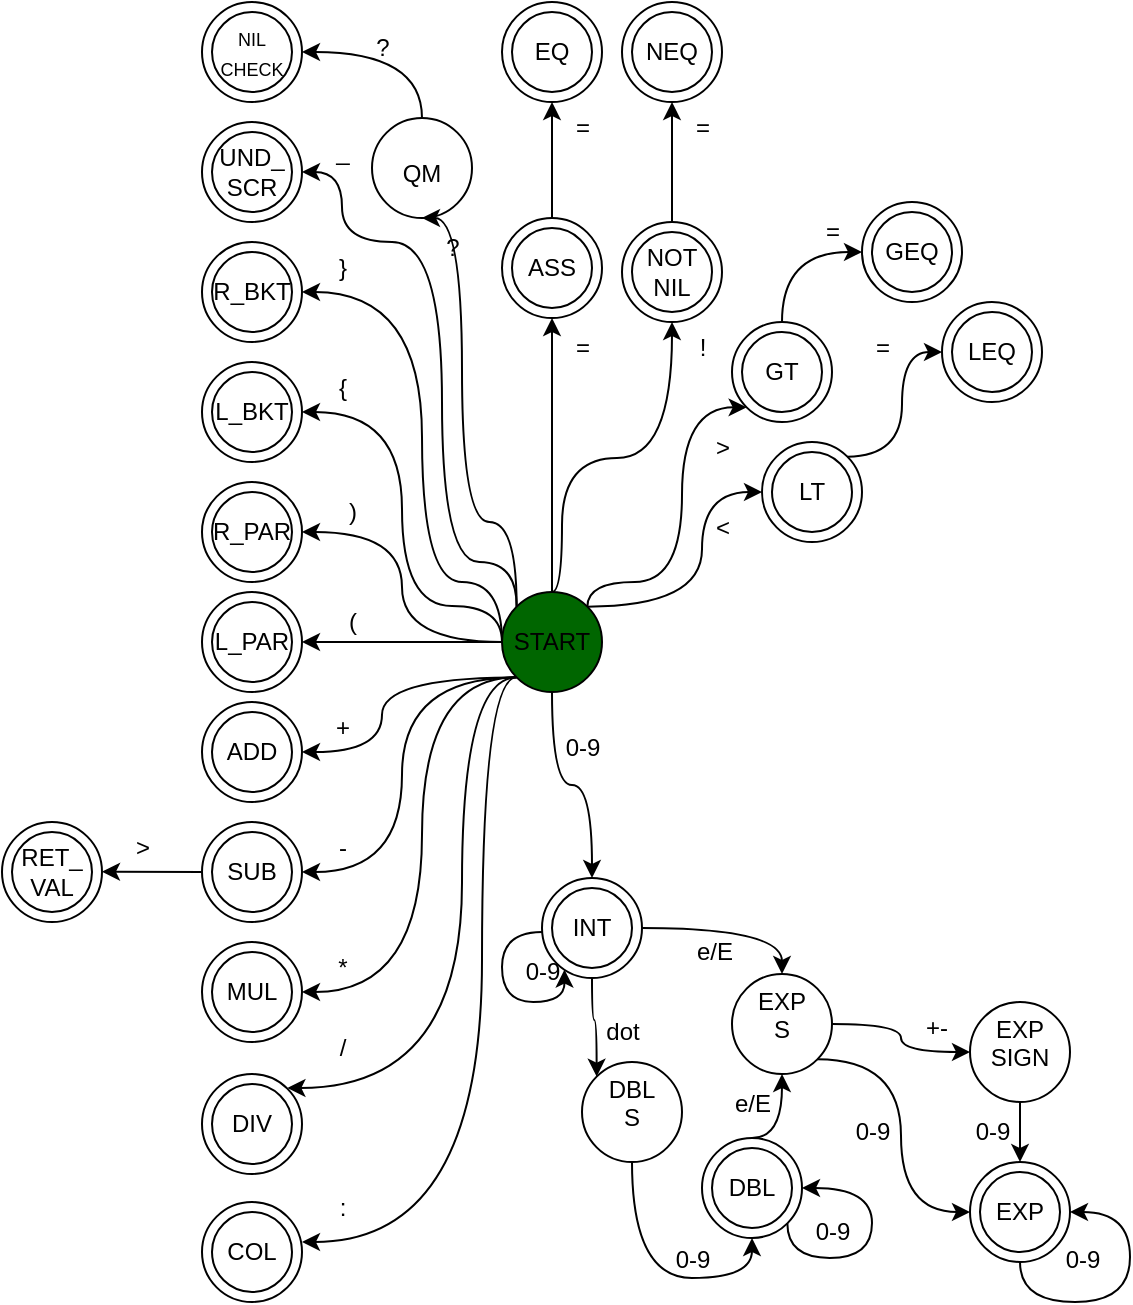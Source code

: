<mxfile version="21.8.2" type="device">
  <diagram name="Page-1" id="3b4uhlyP5QZzdHUlhqMf">
    <mxGraphModel dx="543" dy="452" grid="1" gridSize="10" guides="1" tooltips="1" connect="1" arrows="1" fold="1" page="1" pageScale="1" pageWidth="850" pageHeight="1100" math="0" shadow="0">
      <root>
        <mxCell id="0" />
        <mxCell id="1" parent="0" />
        <mxCell id="ey7ev-T-7AU6QwHwO5Xz-7" style="edgeStyle=orthogonalEdgeStyle;rounded=0;orthogonalLoop=1;jettySize=auto;html=1;exitX=0;exitY=0.5;exitDx=0;exitDy=0;entryX=1;entryY=0.5;entryDx=0;entryDy=0;fontFamily=Helvetica;fontSize=12;fontColor=default;" parent="1" source="ey7ev-T-7AU6QwHwO5Xz-1" target="ey7ev-T-7AU6QwHwO5Xz-5" edge="1">
          <mxGeometry relative="1" as="geometry" />
        </mxCell>
        <mxCell id="ey7ev-T-7AU6QwHwO5Xz-27" style="edgeStyle=orthogonalEdgeStyle;shape=connector;curved=1;rounded=0;orthogonalLoop=1;jettySize=auto;html=1;exitX=0;exitY=0.5;exitDx=0;exitDy=0;entryX=1;entryY=0.5;entryDx=0;entryDy=0;labelBackgroundColor=default;strokeColor=default;align=center;verticalAlign=middle;fontFamily=Helvetica;fontSize=12;fontColor=default;endArrow=classic;elbow=vertical;" parent="1" source="ey7ev-T-7AU6QwHwO5Xz-1" target="ey7ev-T-7AU6QwHwO5Xz-11" edge="1">
          <mxGeometry relative="1" as="geometry" />
        </mxCell>
        <mxCell id="ey7ev-T-7AU6QwHwO5Xz-28" style="edgeStyle=orthogonalEdgeStyle;shape=connector;curved=1;rounded=0;orthogonalLoop=1;jettySize=auto;html=1;exitX=0;exitY=0.5;exitDx=0;exitDy=0;entryX=1;entryY=0.5;entryDx=0;entryDy=0;labelBackgroundColor=default;strokeColor=default;align=center;verticalAlign=middle;fontFamily=Helvetica;fontSize=12;fontColor=default;endArrow=classic;elbow=vertical;" parent="1" source="ey7ev-T-7AU6QwHwO5Xz-1" target="ey7ev-T-7AU6QwHwO5Xz-24" edge="1">
          <mxGeometry relative="1" as="geometry">
            <Array as="points">
              <mxPoint x="400" y="532" />
              <mxPoint x="350" y="532" />
              <mxPoint x="350" y="435" />
            </Array>
          </mxGeometry>
        </mxCell>
        <mxCell id="ey7ev-T-7AU6QwHwO5Xz-29" style="edgeStyle=orthogonalEdgeStyle;shape=connector;curved=1;rounded=0;orthogonalLoop=1;jettySize=auto;html=1;exitX=0;exitY=0.5;exitDx=0;exitDy=0;entryX=1;entryY=0.5;entryDx=0;entryDy=0;labelBackgroundColor=default;strokeColor=default;align=center;verticalAlign=middle;fontFamily=Helvetica;fontSize=12;fontColor=default;endArrow=classic;elbow=vertical;" parent="1" source="ey7ev-T-7AU6QwHwO5Xz-1" target="ey7ev-T-7AU6QwHwO5Xz-21" edge="1">
          <mxGeometry relative="1" as="geometry">
            <Array as="points">
              <mxPoint x="400" y="520" />
              <mxPoint x="360" y="520" />
              <mxPoint x="360" y="375" />
            </Array>
          </mxGeometry>
        </mxCell>
        <mxCell id="ey7ev-T-7AU6QwHwO5Xz-41" style="edgeStyle=orthogonalEdgeStyle;shape=connector;curved=1;rounded=0;orthogonalLoop=1;jettySize=auto;html=1;exitX=0;exitY=1;exitDx=0;exitDy=0;entryX=1;entryY=0.5;entryDx=0;entryDy=0;labelBackgroundColor=default;strokeColor=default;align=center;verticalAlign=middle;fontFamily=Helvetica;fontSize=12;fontColor=default;endArrow=classic;elbow=vertical;" parent="1" source="ey7ev-T-7AU6QwHwO5Xz-1" target="ey7ev-T-7AU6QwHwO5Xz-34" edge="1">
          <mxGeometry relative="1" as="geometry">
            <Array as="points">
              <mxPoint x="340" y="568" />
              <mxPoint x="340" y="605" />
            </Array>
          </mxGeometry>
        </mxCell>
        <mxCell id="ey7ev-T-7AU6QwHwO5Xz-42" style="edgeStyle=orthogonalEdgeStyle;shape=connector;curved=1;rounded=0;orthogonalLoop=1;jettySize=auto;html=1;exitX=0;exitY=1;exitDx=0;exitDy=0;entryX=1;entryY=0.5;entryDx=0;entryDy=0;labelBackgroundColor=default;strokeColor=default;align=center;verticalAlign=middle;fontFamily=Helvetica;fontSize=12;fontColor=default;endArrow=classic;elbow=vertical;" parent="1" source="ey7ev-T-7AU6QwHwO5Xz-1" target="ey7ev-T-7AU6QwHwO5Xz-40" edge="1">
          <mxGeometry relative="1" as="geometry" />
        </mxCell>
        <mxCell id="ey7ev-T-7AU6QwHwO5Xz-49" style="edgeStyle=orthogonalEdgeStyle;shape=connector;curved=1;rounded=0;orthogonalLoop=1;jettySize=auto;html=1;exitX=0;exitY=1;exitDx=0;exitDy=0;entryX=1;entryY=0.5;entryDx=0;entryDy=0;labelBackgroundColor=default;strokeColor=default;align=center;verticalAlign=middle;fontFamily=Helvetica;fontSize=12;fontColor=default;endArrow=classic;elbow=vertical;" parent="1" source="ey7ev-T-7AU6QwHwO5Xz-1" target="ey7ev-T-7AU6QwHwO5Xz-48" edge="1">
          <mxGeometry relative="1" as="geometry">
            <Array as="points">
              <mxPoint x="360" y="568" />
              <mxPoint x="360" y="725" />
            </Array>
          </mxGeometry>
        </mxCell>
        <mxCell id="ey7ev-T-7AU6QwHwO5Xz-54" style="edgeStyle=orthogonalEdgeStyle;shape=connector;curved=1;rounded=0;orthogonalLoop=1;jettySize=auto;html=1;exitX=0;exitY=1;exitDx=0;exitDy=0;entryX=1;entryY=0;entryDx=0;entryDy=0;labelBackgroundColor=default;strokeColor=default;align=center;verticalAlign=middle;fontFamily=Helvetica;fontSize=12;fontColor=default;endArrow=classic;elbow=vertical;" parent="1" source="ey7ev-T-7AU6QwHwO5Xz-1" target="ey7ev-T-7AU6QwHwO5Xz-53" edge="1">
          <mxGeometry relative="1" as="geometry">
            <Array as="points">
              <mxPoint x="380" y="568" />
              <mxPoint x="380" y="773" />
              <mxPoint x="293" y="773" />
            </Array>
          </mxGeometry>
        </mxCell>
        <mxCell id="ey7ev-T-7AU6QwHwO5Xz-64" style="edgeStyle=orthogonalEdgeStyle;shape=connector;curved=1;rounded=0;orthogonalLoop=1;jettySize=auto;html=1;exitX=0.5;exitY=0;exitDx=0;exitDy=0;entryX=0.5;entryY=1;entryDx=0;entryDy=0;labelBackgroundColor=default;strokeColor=default;align=center;verticalAlign=middle;fontFamily=Helvetica;fontSize=12;fontColor=default;endArrow=classic;elbow=vertical;" parent="1" source="ey7ev-T-7AU6QwHwO5Xz-1" target="ey7ev-T-7AU6QwHwO5Xz-63" edge="1">
          <mxGeometry relative="1" as="geometry" />
        </mxCell>
        <mxCell id="ey7ev-T-7AU6QwHwO5Xz-72" style="edgeStyle=orthogonalEdgeStyle;shape=connector;curved=1;rounded=0;orthogonalLoop=1;jettySize=auto;html=1;exitX=0;exitY=0;exitDx=0;exitDy=0;entryX=0.5;entryY=1;entryDx=0;entryDy=0;labelBackgroundColor=default;strokeColor=default;align=center;verticalAlign=middle;fontFamily=Helvetica;fontSize=12;fontColor=default;endArrow=classic;elbow=vertical;" parent="1" source="ey7ev-T-7AU6QwHwO5Xz-1" target="ey7ev-T-7AU6QwHwO5Xz-71" edge="1">
          <mxGeometry relative="1" as="geometry">
            <Array as="points">
              <mxPoint x="407" y="490" />
              <mxPoint x="380" y="490" />
              <mxPoint x="380" y="338" />
            </Array>
          </mxGeometry>
        </mxCell>
        <mxCell id="ey7ev-T-7AU6QwHwO5Xz-93" style="edgeStyle=orthogonalEdgeStyle;shape=connector;curved=1;rounded=0;orthogonalLoop=1;jettySize=auto;html=1;exitX=0.5;exitY=0;exitDx=0;exitDy=0;entryX=0.5;entryY=1;entryDx=0;entryDy=0;labelBackgroundColor=default;strokeColor=default;align=center;verticalAlign=middle;fontFamily=Helvetica;fontSize=12;fontColor=default;endArrow=classic;elbow=vertical;" parent="1" source="ey7ev-T-7AU6QwHwO5Xz-1" target="ey7ev-T-7AU6QwHwO5Xz-90" edge="1">
          <mxGeometry relative="1" as="geometry">
            <Array as="points">
              <mxPoint x="430" y="525" />
              <mxPoint x="430" y="458" />
              <mxPoint x="485" y="458" />
            </Array>
          </mxGeometry>
        </mxCell>
        <mxCell id="ey7ev-T-7AU6QwHwO5Xz-103" style="edgeStyle=orthogonalEdgeStyle;shape=connector;curved=1;rounded=0;orthogonalLoop=1;jettySize=auto;html=1;exitX=1;exitY=0;exitDx=0;exitDy=0;entryX=0;entryY=1;entryDx=0;entryDy=0;labelBackgroundColor=default;strokeColor=default;align=center;verticalAlign=middle;fontFamily=Helvetica;fontSize=12;fontColor=default;endArrow=classic;elbow=vertical;" parent="1" source="ey7ev-T-7AU6QwHwO5Xz-1" target="ey7ev-T-7AU6QwHwO5Xz-97" edge="1">
          <mxGeometry relative="1" as="geometry">
            <Array as="points">
              <mxPoint x="443" y="520" />
              <mxPoint x="490" y="520" />
              <mxPoint x="490" y="433" />
            </Array>
          </mxGeometry>
        </mxCell>
        <mxCell id="ey7ev-T-7AU6QwHwO5Xz-104" style="edgeStyle=orthogonalEdgeStyle;shape=connector;curved=1;rounded=0;orthogonalLoop=1;jettySize=auto;html=1;exitX=1;exitY=0;exitDx=0;exitDy=0;entryX=0;entryY=0.5;entryDx=0;entryDy=0;labelBackgroundColor=default;strokeColor=default;align=center;verticalAlign=middle;fontFamily=Helvetica;fontSize=12;fontColor=default;endArrow=classic;elbow=vertical;" parent="1" source="ey7ev-T-7AU6QwHwO5Xz-1" target="ey7ev-T-7AU6QwHwO5Xz-100" edge="1">
          <mxGeometry relative="1" as="geometry">
            <Array as="points">
              <mxPoint x="500" y="532" />
              <mxPoint x="500" y="475" />
            </Array>
          </mxGeometry>
        </mxCell>
        <mxCell id="ey7ev-T-7AU6QwHwO5Xz-125" style="edgeStyle=orthogonalEdgeStyle;shape=connector;curved=1;rounded=0;orthogonalLoop=1;jettySize=auto;html=1;exitX=0.5;exitY=1;exitDx=0;exitDy=0;entryX=0.5;entryY=0;entryDx=0;entryDy=0;labelBackgroundColor=default;strokeColor=default;align=center;verticalAlign=middle;fontFamily=Helvetica;fontSize=12;fontColor=default;endArrow=classic;elbow=vertical;" parent="1" source="ey7ev-T-7AU6QwHwO5Xz-1" target="ey7ev-T-7AU6QwHwO5Xz-124" edge="1">
          <mxGeometry relative="1" as="geometry" />
        </mxCell>
        <mxCell id="-FXcNoNlDTyhdYF_TwbN-16" style="edgeStyle=orthogonalEdgeStyle;rounded=0;orthogonalLoop=1;jettySize=auto;html=1;exitX=0;exitY=0;exitDx=0;exitDy=0;entryX=1;entryY=0.5;entryDx=0;entryDy=0;curved=1;" parent="1" source="ey7ev-T-7AU6QwHwO5Xz-1" target="-FXcNoNlDTyhdYF_TwbN-14" edge="1">
          <mxGeometry relative="1" as="geometry">
            <Array as="points">
              <mxPoint x="407" y="510" />
              <mxPoint x="370" y="510" />
              <mxPoint x="370" y="350" />
              <mxPoint x="320" y="350" />
              <mxPoint x="320" y="315" />
            </Array>
          </mxGeometry>
        </mxCell>
        <mxCell id="MgD4risBV1UPHN52cp6_-5" style="edgeStyle=orthogonalEdgeStyle;rounded=0;orthogonalLoop=1;jettySize=auto;html=1;exitX=0;exitY=1;exitDx=0;exitDy=0;curved=1;" edge="1" parent="1" source="ey7ev-T-7AU6QwHwO5Xz-1">
          <mxGeometry relative="1" as="geometry">
            <mxPoint x="300" y="850" as="targetPoint" />
            <Array as="points">
              <mxPoint x="390" y="568" />
              <mxPoint x="390" y="850" />
            </Array>
          </mxGeometry>
        </mxCell>
        <mxCell id="ey7ev-T-7AU6QwHwO5Xz-1" value="START" style="ellipse;whiteSpace=wrap;html=1;fillColor=#006600;" parent="1" vertex="1">
          <mxGeometry x="400" y="525" width="50" height="50" as="geometry" />
        </mxCell>
        <mxCell id="ey7ev-T-7AU6QwHwO5Xz-6" value="" style="group" parent="1" vertex="1" connectable="0">
          <mxGeometry x="250" y="525" width="50" height="50" as="geometry" />
        </mxCell>
        <mxCell id="ey7ev-T-7AU6QwHwO5Xz-3" value="" style="ellipse;whiteSpace=wrap;html=1;" parent="ey7ev-T-7AU6QwHwO5Xz-6" vertex="1">
          <mxGeometry x="5" y="5" width="40" height="40" as="geometry" />
        </mxCell>
        <mxCell id="ey7ev-T-7AU6QwHwO5Xz-5" value="L_PAR" style="ellipse;whiteSpace=wrap;html=1;fillColor=none;" parent="ey7ev-T-7AU6QwHwO5Xz-6" vertex="1">
          <mxGeometry width="50" height="50" as="geometry" />
        </mxCell>
        <mxCell id="ey7ev-T-7AU6QwHwO5Xz-9" value="" style="group" parent="1" vertex="1" connectable="0">
          <mxGeometry x="250" y="470" width="50" height="50" as="geometry" />
        </mxCell>
        <mxCell id="ey7ev-T-7AU6QwHwO5Xz-10" value="" style="ellipse;whiteSpace=wrap;html=1;" parent="ey7ev-T-7AU6QwHwO5Xz-9" vertex="1">
          <mxGeometry x="5" y="5" width="40" height="40" as="geometry" />
        </mxCell>
        <mxCell id="ey7ev-T-7AU6QwHwO5Xz-11" value="R_PAR" style="ellipse;whiteSpace=wrap;html=1;fillColor=none;" parent="ey7ev-T-7AU6QwHwO5Xz-9" vertex="1">
          <mxGeometry width="50" height="50" as="geometry" />
        </mxCell>
        <mxCell id="ey7ev-T-7AU6QwHwO5Xz-15" value="&lt;div&gt;(&lt;/div&gt;" style="text;html=1;align=center;verticalAlign=middle;resizable=0;points=[];autosize=1;strokeColor=none;fillColor=none;fontSize=12;fontFamily=Helvetica;fontColor=default;" parent="1" vertex="1">
          <mxGeometry x="310" y="525" width="30" height="30" as="geometry" />
        </mxCell>
        <mxCell id="ey7ev-T-7AU6QwHwO5Xz-17" value="&lt;div&gt;)&lt;/div&gt;" style="text;html=1;align=center;verticalAlign=middle;resizable=0;points=[];autosize=1;strokeColor=none;fillColor=none;fontSize=12;fontFamily=Helvetica;fontColor=default;" parent="1" vertex="1">
          <mxGeometry x="310" y="470" width="30" height="30" as="geometry" />
        </mxCell>
        <mxCell id="ey7ev-T-7AU6QwHwO5Xz-19" value="" style="group" parent="1" vertex="1" connectable="0">
          <mxGeometry x="250" y="350" width="50" height="50" as="geometry" />
        </mxCell>
        <mxCell id="ey7ev-T-7AU6QwHwO5Xz-20" value="" style="ellipse;whiteSpace=wrap;html=1;" parent="ey7ev-T-7AU6QwHwO5Xz-19" vertex="1">
          <mxGeometry x="5" y="5" width="40" height="40" as="geometry" />
        </mxCell>
        <mxCell id="ey7ev-T-7AU6QwHwO5Xz-21" value="&lt;div&gt;R_BKT&lt;/div&gt;" style="ellipse;whiteSpace=wrap;html=1;fillColor=none;" parent="ey7ev-T-7AU6QwHwO5Xz-19" vertex="1">
          <mxGeometry width="50" height="50" as="geometry" />
        </mxCell>
        <mxCell id="ey7ev-T-7AU6QwHwO5Xz-22" value="" style="group" parent="1" vertex="1" connectable="0">
          <mxGeometry x="250" y="410" width="50" height="50" as="geometry" />
        </mxCell>
        <mxCell id="ey7ev-T-7AU6QwHwO5Xz-23" value="" style="ellipse;whiteSpace=wrap;html=1;" parent="ey7ev-T-7AU6QwHwO5Xz-22" vertex="1">
          <mxGeometry x="5" y="5" width="40" height="40" as="geometry" />
        </mxCell>
        <mxCell id="ey7ev-T-7AU6QwHwO5Xz-24" value="L_BKT" style="ellipse;whiteSpace=wrap;html=1;fillColor=none;" parent="ey7ev-T-7AU6QwHwO5Xz-22" vertex="1">
          <mxGeometry width="50" height="50" as="geometry" />
        </mxCell>
        <mxCell id="ey7ev-T-7AU6QwHwO5Xz-30" value="{" style="text;html=1;align=center;verticalAlign=middle;resizable=0;points=[];autosize=1;strokeColor=none;fillColor=none;fontSize=12;fontFamily=Helvetica;fontColor=default;" parent="1" vertex="1">
          <mxGeometry x="305" y="408" width="30" height="30" as="geometry" />
        </mxCell>
        <mxCell id="ey7ev-T-7AU6QwHwO5Xz-31" value="&lt;div&gt;}&lt;/div&gt;" style="text;html=1;align=center;verticalAlign=middle;resizable=0;points=[];autosize=1;strokeColor=none;fillColor=none;fontSize=12;fontFamily=Helvetica;fontColor=default;" parent="1" vertex="1">
          <mxGeometry x="305" y="348" width="30" height="30" as="geometry" />
        </mxCell>
        <mxCell id="ey7ev-T-7AU6QwHwO5Xz-32" value="" style="group" parent="1" vertex="1" connectable="0">
          <mxGeometry x="250" y="580" width="50" height="50" as="geometry" />
        </mxCell>
        <mxCell id="ey7ev-T-7AU6QwHwO5Xz-33" value="" style="ellipse;whiteSpace=wrap;html=1;" parent="ey7ev-T-7AU6QwHwO5Xz-32" vertex="1">
          <mxGeometry x="5" y="5" width="40" height="40" as="geometry" />
        </mxCell>
        <mxCell id="ey7ev-T-7AU6QwHwO5Xz-34" value="ADD" style="ellipse;whiteSpace=wrap;html=1;fillColor=none;" parent="ey7ev-T-7AU6QwHwO5Xz-32" vertex="1">
          <mxGeometry width="50" height="50" as="geometry" />
        </mxCell>
        <mxCell id="ey7ev-T-7AU6QwHwO5Xz-38" value="" style="group" parent="1" vertex="1" connectable="0">
          <mxGeometry x="250" y="640" width="50" height="50" as="geometry" />
        </mxCell>
        <mxCell id="ey7ev-T-7AU6QwHwO5Xz-39" value="" style="ellipse;whiteSpace=wrap;html=1;" parent="ey7ev-T-7AU6QwHwO5Xz-38" vertex="1">
          <mxGeometry x="5" y="5" width="40" height="40" as="geometry" />
        </mxCell>
        <mxCell id="ey7ev-T-7AU6QwHwO5Xz-56" style="edgeStyle=orthogonalEdgeStyle;shape=connector;curved=1;rounded=0;orthogonalLoop=1;jettySize=auto;html=1;exitX=0;exitY=0.5;exitDx=0;exitDy=0;labelBackgroundColor=default;strokeColor=default;align=center;verticalAlign=middle;fontFamily=Helvetica;fontSize=12;fontColor=default;endArrow=classic;elbow=vertical;" parent="ey7ev-T-7AU6QwHwO5Xz-38" source="ey7ev-T-7AU6QwHwO5Xz-40" edge="1">
          <mxGeometry relative="1" as="geometry">
            <mxPoint x="-50" y="24.828" as="targetPoint" />
          </mxGeometry>
        </mxCell>
        <mxCell id="ey7ev-T-7AU6QwHwO5Xz-40" value="SUB" style="ellipse;whiteSpace=wrap;html=1;fillColor=none;" parent="ey7ev-T-7AU6QwHwO5Xz-38" vertex="1">
          <mxGeometry width="50" height="50" as="geometry" />
        </mxCell>
        <mxCell id="ey7ev-T-7AU6QwHwO5Xz-43" value="+" style="text;html=1;align=center;verticalAlign=middle;resizable=0;points=[];autosize=1;strokeColor=none;fillColor=none;fontSize=12;fontFamily=Helvetica;fontColor=default;" parent="1" vertex="1">
          <mxGeometry x="305" y="578" width="30" height="30" as="geometry" />
        </mxCell>
        <mxCell id="ey7ev-T-7AU6QwHwO5Xz-44" value="-" style="text;html=1;align=center;verticalAlign=middle;resizable=0;points=[];autosize=1;strokeColor=none;fillColor=none;fontSize=12;fontFamily=Helvetica;fontColor=default;" parent="1" vertex="1">
          <mxGeometry x="305" y="638" width="30" height="30" as="geometry" />
        </mxCell>
        <mxCell id="ey7ev-T-7AU6QwHwO5Xz-46" value="" style="group" parent="1" vertex="1" connectable="0">
          <mxGeometry x="250" y="700" width="50" height="50" as="geometry" />
        </mxCell>
        <mxCell id="ey7ev-T-7AU6QwHwO5Xz-47" value="" style="ellipse;whiteSpace=wrap;html=1;" parent="ey7ev-T-7AU6QwHwO5Xz-46" vertex="1">
          <mxGeometry x="5" y="5" width="40" height="40" as="geometry" />
        </mxCell>
        <mxCell id="ey7ev-T-7AU6QwHwO5Xz-48" value="MUL" style="ellipse;whiteSpace=wrap;html=1;fillColor=none;" parent="ey7ev-T-7AU6QwHwO5Xz-46" vertex="1">
          <mxGeometry width="50" height="50" as="geometry" />
        </mxCell>
        <mxCell id="ey7ev-T-7AU6QwHwO5Xz-50" value="*" style="text;html=1;align=center;verticalAlign=middle;resizable=0;points=[];autosize=1;strokeColor=none;fillColor=none;fontSize=12;fontFamily=Helvetica;fontColor=default;" parent="1" vertex="1">
          <mxGeometry x="305" y="698" width="30" height="30" as="geometry" />
        </mxCell>
        <mxCell id="ey7ev-T-7AU6QwHwO5Xz-51" value="" style="group" parent="1" vertex="1" connectable="0">
          <mxGeometry x="250" y="766" width="50" height="50" as="geometry" />
        </mxCell>
        <mxCell id="ey7ev-T-7AU6QwHwO5Xz-52" value="" style="ellipse;whiteSpace=wrap;html=1;" parent="ey7ev-T-7AU6QwHwO5Xz-51" vertex="1">
          <mxGeometry x="5" y="5" width="40" height="40" as="geometry" />
        </mxCell>
        <mxCell id="ey7ev-T-7AU6QwHwO5Xz-53" value="DIV" style="ellipse;whiteSpace=wrap;html=1;fillColor=none;" parent="ey7ev-T-7AU6QwHwO5Xz-51" vertex="1">
          <mxGeometry width="50" height="50" as="geometry" />
        </mxCell>
        <mxCell id="ey7ev-T-7AU6QwHwO5Xz-57" value="" style="group" parent="1" vertex="1" connectable="0">
          <mxGeometry x="150" y="640" width="50" height="50" as="geometry" />
        </mxCell>
        <mxCell id="ey7ev-T-7AU6QwHwO5Xz-58" value="" style="ellipse;whiteSpace=wrap;html=1;" parent="ey7ev-T-7AU6QwHwO5Xz-57" vertex="1">
          <mxGeometry x="5" y="5" width="40" height="40" as="geometry" />
        </mxCell>
        <mxCell id="ey7ev-T-7AU6QwHwO5Xz-59" value="RET_&lt;br&gt;VAL" style="ellipse;whiteSpace=wrap;html=1;fillColor=none;" parent="ey7ev-T-7AU6QwHwO5Xz-57" vertex="1">
          <mxGeometry width="50" height="50" as="geometry" />
        </mxCell>
        <mxCell id="ey7ev-T-7AU6QwHwO5Xz-60" value="&amp;gt;" style="text;html=1;align=center;verticalAlign=middle;resizable=0;points=[];autosize=1;strokeColor=none;fillColor=none;fontSize=12;fontFamily=Helvetica;fontColor=default;" parent="1" vertex="1">
          <mxGeometry x="205" y="638" width="30" height="30" as="geometry" />
        </mxCell>
        <mxCell id="ey7ev-T-7AU6QwHwO5Xz-61" value="" style="group" parent="1" vertex="1" connectable="0">
          <mxGeometry x="400" y="338" width="50" height="50" as="geometry" />
        </mxCell>
        <mxCell id="ey7ev-T-7AU6QwHwO5Xz-62" value="" style="ellipse;whiteSpace=wrap;html=1;" parent="ey7ev-T-7AU6QwHwO5Xz-61" vertex="1">
          <mxGeometry x="5" y="5" width="40" height="40" as="geometry" />
        </mxCell>
        <mxCell id="ey7ev-T-7AU6QwHwO5Xz-63" value="ASS" style="ellipse;whiteSpace=wrap;html=1;fillColor=none;" parent="ey7ev-T-7AU6QwHwO5Xz-61" vertex="1">
          <mxGeometry width="50" height="50" as="geometry" />
        </mxCell>
        <mxCell id="ey7ev-T-7AU6QwHwO5Xz-65" value="=" style="text;html=1;align=center;verticalAlign=middle;resizable=0;points=[];autosize=1;strokeColor=none;fillColor=none;fontSize=12;fontFamily=Helvetica;fontColor=default;" parent="1" vertex="1">
          <mxGeometry x="425" y="388" width="30" height="30" as="geometry" />
        </mxCell>
        <mxCell id="ey7ev-T-7AU6QwHwO5Xz-78" style="edgeStyle=orthogonalEdgeStyle;shape=connector;curved=1;rounded=0;orthogonalLoop=1;jettySize=auto;html=1;exitX=0.5;exitY=0;exitDx=0;exitDy=0;entryX=1;entryY=0.5;entryDx=0;entryDy=0;labelBackgroundColor=default;strokeColor=default;align=center;verticalAlign=middle;fontFamily=Helvetica;fontSize=12;fontColor=default;endArrow=classic;elbow=vertical;" parent="1" source="ey7ev-T-7AU6QwHwO5Xz-71" target="ey7ev-T-7AU6QwHwO5Xz-77" edge="1">
          <mxGeometry relative="1" as="geometry" />
        </mxCell>
        <mxCell id="ey7ev-T-7AU6QwHwO5Xz-71" value="&lt;div&gt;&lt;br&gt;&lt;/div&gt;&lt;div align=&quot;center&quot;&gt;QM&lt;/div&gt;" style="ellipse;whiteSpace=wrap;html=1;pointerEvents=0;align=center;verticalAlign=top;fontFamily=Helvetica;fontSize=12;fontColor=default;fillColor=none;gradientColor=none;" parent="1" vertex="1">
          <mxGeometry x="335.0" y="288" width="50" height="50" as="geometry" />
        </mxCell>
        <mxCell id="ey7ev-T-7AU6QwHwO5Xz-74" value="&lt;div&gt;?&lt;/div&gt;" style="text;html=1;align=center;verticalAlign=middle;resizable=0;points=[];autosize=1;strokeColor=none;fillColor=none;fontSize=12;fontFamily=Helvetica;fontColor=default;" parent="1" vertex="1">
          <mxGeometry x="360" y="338" width="30" height="30" as="geometry" />
        </mxCell>
        <mxCell id="ey7ev-T-7AU6QwHwO5Xz-75" value="" style="group" parent="1" vertex="1" connectable="0">
          <mxGeometry x="250" y="230" width="50" height="50" as="geometry" />
        </mxCell>
        <mxCell id="ey7ev-T-7AU6QwHwO5Xz-76" value="" style="ellipse;whiteSpace=wrap;html=1;" parent="ey7ev-T-7AU6QwHwO5Xz-75" vertex="1">
          <mxGeometry x="5" y="5" width="40" height="40" as="geometry" />
        </mxCell>
        <mxCell id="ey7ev-T-7AU6QwHwO5Xz-77" value="&lt;font style=&quot;font-size: 9px;&quot;&gt;NIL&lt;br&gt;CHECK&lt;/font&gt;" style="ellipse;whiteSpace=wrap;html=1;fillColor=none;" parent="ey7ev-T-7AU6QwHwO5Xz-75" vertex="1">
          <mxGeometry width="50" height="50" as="geometry" />
        </mxCell>
        <mxCell id="ey7ev-T-7AU6QwHwO5Xz-79" value="?" style="text;html=1;align=center;verticalAlign=middle;resizable=0;points=[];autosize=1;strokeColor=none;fillColor=none;fontSize=12;fontFamily=Helvetica;fontColor=default;" parent="1" vertex="1">
          <mxGeometry x="325" y="238" width="30" height="30" as="geometry" />
        </mxCell>
        <mxCell id="ey7ev-T-7AU6QwHwO5Xz-80" value="" style="group" parent="1" vertex="1" connectable="0">
          <mxGeometry x="400" y="230" width="50" height="50" as="geometry" />
        </mxCell>
        <mxCell id="ey7ev-T-7AU6QwHwO5Xz-81" value="" style="ellipse;whiteSpace=wrap;html=1;" parent="ey7ev-T-7AU6QwHwO5Xz-80" vertex="1">
          <mxGeometry x="5" y="5" width="40" height="40" as="geometry" />
        </mxCell>
        <mxCell id="ey7ev-T-7AU6QwHwO5Xz-82" value="EQ" style="ellipse;whiteSpace=wrap;html=1;fillColor=none;" parent="ey7ev-T-7AU6QwHwO5Xz-80" vertex="1">
          <mxGeometry width="50" height="50" as="geometry" />
        </mxCell>
        <mxCell id="ey7ev-T-7AU6QwHwO5Xz-83" style="edgeStyle=orthogonalEdgeStyle;shape=connector;curved=1;rounded=0;orthogonalLoop=1;jettySize=auto;html=1;exitX=0.5;exitY=0;exitDx=0;exitDy=0;entryX=0.5;entryY=1;entryDx=0;entryDy=0;labelBackgroundColor=default;strokeColor=default;align=center;verticalAlign=middle;fontFamily=Helvetica;fontSize=12;fontColor=default;endArrow=classic;elbow=vertical;" parent="1" source="ey7ev-T-7AU6QwHwO5Xz-63" target="ey7ev-T-7AU6QwHwO5Xz-82" edge="1">
          <mxGeometry relative="1" as="geometry" />
        </mxCell>
        <mxCell id="ey7ev-T-7AU6QwHwO5Xz-84" value="=" style="text;html=1;align=center;verticalAlign=middle;resizable=0;points=[];autosize=1;strokeColor=none;fillColor=none;fontSize=12;fontFamily=Helvetica;fontColor=default;" parent="1" vertex="1">
          <mxGeometry x="425" y="278" width="30" height="30" as="geometry" />
        </mxCell>
        <mxCell id="ey7ev-T-7AU6QwHwO5Xz-85" value="" style="group" parent="1" vertex="1" connectable="0">
          <mxGeometry x="460" y="230" width="50" height="50" as="geometry" />
        </mxCell>
        <mxCell id="ey7ev-T-7AU6QwHwO5Xz-86" value="" style="ellipse;whiteSpace=wrap;html=1;" parent="ey7ev-T-7AU6QwHwO5Xz-85" vertex="1">
          <mxGeometry x="5" y="5" width="40" height="40" as="geometry" />
        </mxCell>
        <mxCell id="ey7ev-T-7AU6QwHwO5Xz-87" value="NEQ" style="ellipse;whiteSpace=wrap;html=1;fillColor=none;" parent="ey7ev-T-7AU6QwHwO5Xz-85" vertex="1">
          <mxGeometry width="50" height="50" as="geometry" />
        </mxCell>
        <mxCell id="ey7ev-T-7AU6QwHwO5Xz-88" value="" style="group" parent="1" vertex="1" connectable="0">
          <mxGeometry x="460" y="340" width="50" height="50" as="geometry" />
        </mxCell>
        <mxCell id="ey7ev-T-7AU6QwHwO5Xz-89" value="" style="ellipse;whiteSpace=wrap;html=1;" parent="ey7ev-T-7AU6QwHwO5Xz-88" vertex="1">
          <mxGeometry x="5" y="5" width="40" height="40" as="geometry" />
        </mxCell>
        <mxCell id="ey7ev-T-7AU6QwHwO5Xz-90" value="NOT&lt;br&gt;NIL" style="ellipse;whiteSpace=wrap;html=1;fillColor=none;" parent="ey7ev-T-7AU6QwHwO5Xz-88" vertex="1">
          <mxGeometry width="50" height="50" as="geometry" />
        </mxCell>
        <mxCell id="ey7ev-T-7AU6QwHwO5Xz-91" style="edgeStyle=orthogonalEdgeStyle;shape=connector;curved=1;rounded=0;orthogonalLoop=1;jettySize=auto;html=1;exitX=0.5;exitY=0;exitDx=0;exitDy=0;entryX=0.5;entryY=1;entryDx=0;entryDy=0;labelBackgroundColor=default;strokeColor=default;align=center;verticalAlign=middle;fontFamily=Helvetica;fontSize=12;fontColor=default;endArrow=classic;elbow=vertical;" parent="1" source="ey7ev-T-7AU6QwHwO5Xz-90" target="ey7ev-T-7AU6QwHwO5Xz-87" edge="1">
          <mxGeometry relative="1" as="geometry" />
        </mxCell>
        <mxCell id="ey7ev-T-7AU6QwHwO5Xz-92" value="=" style="text;html=1;align=center;verticalAlign=middle;resizable=0;points=[];autosize=1;strokeColor=none;fillColor=none;fontSize=12;fontFamily=Helvetica;fontColor=default;" parent="1" vertex="1">
          <mxGeometry x="485" y="278" width="30" height="30" as="geometry" />
        </mxCell>
        <mxCell id="ey7ev-T-7AU6QwHwO5Xz-94" value="!" style="text;html=1;align=center;verticalAlign=middle;resizable=0;points=[];autosize=1;strokeColor=none;fillColor=none;fontSize=12;fontFamily=Helvetica;fontColor=default;" parent="1" vertex="1">
          <mxGeometry x="485" y="388" width="30" height="30" as="geometry" />
        </mxCell>
        <mxCell id="ey7ev-T-7AU6QwHwO5Xz-95" value="" style="group" parent="1" vertex="1" connectable="0">
          <mxGeometry x="515" y="390" width="50" height="50" as="geometry" />
        </mxCell>
        <mxCell id="ey7ev-T-7AU6QwHwO5Xz-96" value="" style="ellipse;whiteSpace=wrap;html=1;" parent="ey7ev-T-7AU6QwHwO5Xz-95" vertex="1">
          <mxGeometry x="5" y="5" width="40" height="40" as="geometry" />
        </mxCell>
        <mxCell id="ey7ev-T-7AU6QwHwO5Xz-97" value="GT" style="ellipse;whiteSpace=wrap;html=1;fillColor=none;" parent="ey7ev-T-7AU6QwHwO5Xz-95" vertex="1">
          <mxGeometry width="50" height="50" as="geometry" />
        </mxCell>
        <mxCell id="ey7ev-T-7AU6QwHwO5Xz-98" value="" style="group" parent="1" vertex="1" connectable="0">
          <mxGeometry x="530" y="450" width="50" height="50" as="geometry" />
        </mxCell>
        <mxCell id="ey7ev-T-7AU6QwHwO5Xz-99" value="" style="ellipse;whiteSpace=wrap;html=1;" parent="ey7ev-T-7AU6QwHwO5Xz-98" vertex="1">
          <mxGeometry x="5" y="5" width="40" height="40" as="geometry" />
        </mxCell>
        <mxCell id="ey7ev-T-7AU6QwHwO5Xz-100" value="LT" style="ellipse;whiteSpace=wrap;html=1;fillColor=none;" parent="ey7ev-T-7AU6QwHwO5Xz-98" vertex="1">
          <mxGeometry width="50" height="50" as="geometry" />
        </mxCell>
        <mxCell id="ey7ev-T-7AU6QwHwO5Xz-106" value="&amp;gt;" style="text;html=1;align=center;verticalAlign=middle;resizable=0;points=[];autosize=1;strokeColor=none;fillColor=none;fontSize=12;fontFamily=Helvetica;fontColor=default;" parent="1" vertex="1">
          <mxGeometry x="495" y="438" width="30" height="30" as="geometry" />
        </mxCell>
        <mxCell id="ey7ev-T-7AU6QwHwO5Xz-107" value="&amp;lt;" style="text;html=1;align=center;verticalAlign=middle;resizable=0;points=[];autosize=1;strokeColor=none;fillColor=none;fontSize=12;fontFamily=Helvetica;fontColor=default;" parent="1" vertex="1">
          <mxGeometry x="495" y="478" width="30" height="30" as="geometry" />
        </mxCell>
        <mxCell id="ey7ev-T-7AU6QwHwO5Xz-108" value="" style="group" parent="1" vertex="1" connectable="0">
          <mxGeometry x="620" y="380" width="50" height="50" as="geometry" />
        </mxCell>
        <mxCell id="ey7ev-T-7AU6QwHwO5Xz-109" value="" style="ellipse;whiteSpace=wrap;html=1;" parent="ey7ev-T-7AU6QwHwO5Xz-108" vertex="1">
          <mxGeometry x="5" y="5" width="40" height="40" as="geometry" />
        </mxCell>
        <mxCell id="ey7ev-T-7AU6QwHwO5Xz-110" value="LEQ" style="ellipse;whiteSpace=wrap;html=1;fillColor=none;" parent="ey7ev-T-7AU6QwHwO5Xz-108" vertex="1">
          <mxGeometry width="50" height="50" as="geometry" />
        </mxCell>
        <mxCell id="ey7ev-T-7AU6QwHwO5Xz-111" value="" style="group" parent="1" vertex="1" connectable="0">
          <mxGeometry x="580" y="330" width="50" height="50" as="geometry" />
        </mxCell>
        <mxCell id="ey7ev-T-7AU6QwHwO5Xz-112" value="" style="ellipse;whiteSpace=wrap;html=1;" parent="ey7ev-T-7AU6QwHwO5Xz-111" vertex="1">
          <mxGeometry x="5" y="5" width="40" height="40" as="geometry" />
        </mxCell>
        <mxCell id="ey7ev-T-7AU6QwHwO5Xz-113" value="GEQ" style="ellipse;whiteSpace=wrap;html=1;fillColor=none;" parent="ey7ev-T-7AU6QwHwO5Xz-111" vertex="1">
          <mxGeometry width="50" height="50" as="geometry" />
        </mxCell>
        <mxCell id="ey7ev-T-7AU6QwHwO5Xz-114" style="edgeStyle=orthogonalEdgeStyle;shape=connector;curved=1;rounded=0;orthogonalLoop=1;jettySize=auto;html=1;exitX=0.5;exitY=0;exitDx=0;exitDy=0;entryX=0;entryY=0.5;entryDx=0;entryDy=0;labelBackgroundColor=default;strokeColor=default;align=center;verticalAlign=middle;fontFamily=Helvetica;fontSize=12;fontColor=default;endArrow=classic;elbow=vertical;" parent="1" source="ey7ev-T-7AU6QwHwO5Xz-97" target="ey7ev-T-7AU6QwHwO5Xz-113" edge="1">
          <mxGeometry relative="1" as="geometry" />
        </mxCell>
        <mxCell id="ey7ev-T-7AU6QwHwO5Xz-118" style="edgeStyle=orthogonalEdgeStyle;shape=connector;curved=1;rounded=0;orthogonalLoop=1;jettySize=auto;html=1;exitX=1;exitY=0;exitDx=0;exitDy=0;entryX=0;entryY=0.5;entryDx=0;entryDy=0;labelBackgroundColor=default;strokeColor=default;align=center;verticalAlign=middle;fontFamily=Helvetica;fontSize=12;fontColor=default;endArrow=classic;elbow=vertical;" parent="1" source="ey7ev-T-7AU6QwHwO5Xz-100" target="ey7ev-T-7AU6QwHwO5Xz-110" edge="1">
          <mxGeometry relative="1" as="geometry" />
        </mxCell>
        <mxCell id="ey7ev-T-7AU6QwHwO5Xz-119" value="=" style="text;html=1;align=center;verticalAlign=middle;resizable=0;points=[];autosize=1;strokeColor=none;fillColor=none;fontSize=12;fontFamily=Helvetica;fontColor=default;" parent="1" vertex="1">
          <mxGeometry x="550" y="330" width="30" height="30" as="geometry" />
        </mxCell>
        <mxCell id="ey7ev-T-7AU6QwHwO5Xz-120" value="=" style="text;html=1;align=center;verticalAlign=middle;resizable=0;points=[];autosize=1;strokeColor=none;fillColor=none;fontSize=12;fontFamily=Helvetica;fontColor=default;" parent="1" vertex="1">
          <mxGeometry x="575" y="388" width="30" height="30" as="geometry" />
        </mxCell>
        <mxCell id="ey7ev-T-7AU6QwHwO5Xz-122" value="" style="group" parent="1" vertex="1" connectable="0">
          <mxGeometry x="420" y="668" width="50" height="62" as="geometry" />
        </mxCell>
        <mxCell id="ey7ev-T-7AU6QwHwO5Xz-123" value="" style="ellipse;whiteSpace=wrap;html=1;" parent="ey7ev-T-7AU6QwHwO5Xz-122" vertex="1">
          <mxGeometry x="5" y="5" width="40" height="40" as="geometry" />
        </mxCell>
        <mxCell id="ey7ev-T-7AU6QwHwO5Xz-124" value="INT" style="ellipse;whiteSpace=wrap;html=1;fillColor=none;" parent="ey7ev-T-7AU6QwHwO5Xz-122" vertex="1">
          <mxGeometry width="50" height="50" as="geometry" />
        </mxCell>
        <mxCell id="ey7ev-T-7AU6QwHwO5Xz-129" style="edgeStyle=orthogonalEdgeStyle;shape=connector;curved=1;rounded=0;orthogonalLoop=1;jettySize=auto;html=1;exitX=0;exitY=0.5;exitDx=0;exitDy=0;entryX=0.225;entryY=0.916;entryDx=0;entryDy=0;entryPerimeter=0;labelBackgroundColor=default;strokeColor=default;align=center;verticalAlign=middle;fontFamily=Helvetica;fontSize=12;fontColor=default;endArrow=classic;elbow=vertical;" parent="ey7ev-T-7AU6QwHwO5Xz-122" target="ey7ev-T-7AU6QwHwO5Xz-124" edge="1">
          <mxGeometry relative="1" as="geometry">
            <mxPoint x="-1.137e-13" y="27.05" as="sourcePoint" />
            <mxPoint x="13" y="50.0" as="targetPoint" />
            <Array as="points">
              <mxPoint x="-20" y="27" />
              <mxPoint x="-20" y="62" />
              <mxPoint x="11" y="62" />
            </Array>
          </mxGeometry>
        </mxCell>
        <mxCell id="ey7ev-T-7AU6QwHwO5Xz-130" value="0-9" style="text;html=1;align=center;verticalAlign=middle;resizable=0;points=[];autosize=1;strokeColor=none;fillColor=none;fontSize=12;fontFamily=Helvetica;fontColor=default;" parent="ey7ev-T-7AU6QwHwO5Xz-122" vertex="1">
          <mxGeometry x="-20" y="32" width="40" height="30" as="geometry" />
        </mxCell>
        <mxCell id="ey7ev-T-7AU6QwHwO5Xz-126" value="0-9" style="text;html=1;align=center;verticalAlign=middle;resizable=0;points=[];autosize=1;strokeColor=none;fillColor=none;fontSize=12;fontFamily=Helvetica;fontColor=default;" parent="1" vertex="1">
          <mxGeometry x="420" y="588" width="40" height="30" as="geometry" />
        </mxCell>
        <mxCell id="ey7ev-T-7AU6QwHwO5Xz-137" style="edgeStyle=orthogonalEdgeStyle;shape=connector;curved=1;rounded=0;orthogonalLoop=1;jettySize=auto;html=1;exitX=0.5;exitY=1;exitDx=0;exitDy=0;entryX=0.5;entryY=1;entryDx=0;entryDy=0;labelBackgroundColor=default;strokeColor=default;align=center;verticalAlign=middle;fontFamily=Helvetica;fontSize=12;fontColor=default;endArrow=classic;elbow=vertical;" parent="1" source="ey7ev-T-7AU6QwHwO5Xz-131" target="ey7ev-T-7AU6QwHwO5Xz-136" edge="1">
          <mxGeometry relative="1" as="geometry" />
        </mxCell>
        <mxCell id="ey7ev-T-7AU6QwHwO5Xz-131" value="DBL&lt;div&gt;S&lt;br&gt;&lt;/div&gt;" style="ellipse;whiteSpace=wrap;html=1;pointerEvents=0;align=center;verticalAlign=top;fontFamily=Helvetica;fontSize=12;fontColor=default;fillColor=none;gradientColor=none;" parent="1" vertex="1">
          <mxGeometry x="440.0" y="760" width="50" height="50" as="geometry" />
        </mxCell>
        <mxCell id="ey7ev-T-7AU6QwHwO5Xz-132" style="edgeStyle=orthogonalEdgeStyle;shape=connector;curved=1;rounded=0;orthogonalLoop=1;jettySize=auto;html=1;exitX=0.5;exitY=1;exitDx=0;exitDy=0;entryX=0;entryY=0;entryDx=0;entryDy=0;labelBackgroundColor=default;strokeColor=default;align=center;verticalAlign=middle;fontFamily=Helvetica;fontSize=12;fontColor=default;endArrow=classic;elbow=vertical;" parent="1" source="ey7ev-T-7AU6QwHwO5Xz-124" target="ey7ev-T-7AU6QwHwO5Xz-131" edge="1">
          <mxGeometry relative="1" as="geometry" />
        </mxCell>
        <mxCell id="ey7ev-T-7AU6QwHwO5Xz-133" value="dot" style="text;html=1;align=center;verticalAlign=middle;resizable=0;points=[];autosize=1;strokeColor=none;fillColor=none;fontSize=12;fontFamily=Helvetica;fontColor=default;" parent="1" vertex="1">
          <mxGeometry x="440" y="730" width="40" height="30" as="geometry" />
        </mxCell>
        <mxCell id="ey7ev-T-7AU6QwHwO5Xz-134" value="" style="group" parent="1" vertex="1" connectable="0">
          <mxGeometry x="500" y="798" width="50" height="50" as="geometry" />
        </mxCell>
        <mxCell id="ey7ev-T-7AU6QwHwO5Xz-135" value="" style="ellipse;whiteSpace=wrap;html=1;" parent="ey7ev-T-7AU6QwHwO5Xz-134" vertex="1">
          <mxGeometry x="5" y="5" width="40" height="40" as="geometry" />
        </mxCell>
        <mxCell id="ey7ev-T-7AU6QwHwO5Xz-136" value="DBL" style="ellipse;whiteSpace=wrap;html=1;fillColor=none;" parent="ey7ev-T-7AU6QwHwO5Xz-134" vertex="1">
          <mxGeometry width="50" height="50" as="geometry" />
        </mxCell>
        <mxCell id="ey7ev-T-7AU6QwHwO5Xz-139" style="edgeStyle=orthogonalEdgeStyle;shape=connector;curved=1;rounded=0;orthogonalLoop=1;jettySize=auto;html=1;exitX=1;exitY=1;exitDx=0;exitDy=0;entryX=1;entryY=0.5;entryDx=0;entryDy=0;labelBackgroundColor=default;strokeColor=default;align=center;verticalAlign=middle;fontFamily=Helvetica;fontSize=12;fontColor=default;endArrow=classic;elbow=vertical;" parent="ey7ev-T-7AU6QwHwO5Xz-134" source="ey7ev-T-7AU6QwHwO5Xz-136" target="ey7ev-T-7AU6QwHwO5Xz-136" edge="1">
          <mxGeometry relative="1" as="geometry">
            <Array as="points">
              <mxPoint x="43" y="60" />
              <mxPoint x="85" y="60" />
              <mxPoint x="85" y="25" />
            </Array>
          </mxGeometry>
        </mxCell>
        <mxCell id="ey7ev-T-7AU6QwHwO5Xz-138" value="0-9" style="text;html=1;align=center;verticalAlign=middle;resizable=0;points=[];autosize=1;strokeColor=none;fillColor=none;fontSize=12;fontFamily=Helvetica;fontColor=default;" parent="1" vertex="1">
          <mxGeometry x="475" y="844" width="40" height="30" as="geometry" />
        </mxCell>
        <mxCell id="ey7ev-T-7AU6QwHwO5Xz-140" value="0-9" style="text;html=1;align=center;verticalAlign=middle;resizable=0;points=[];autosize=1;strokeColor=none;fillColor=none;fontSize=12;fontFamily=Helvetica;fontColor=default;" parent="1" vertex="1">
          <mxGeometry x="545" y="830" width="40" height="30" as="geometry" />
        </mxCell>
        <mxCell id="ey7ev-T-7AU6QwHwO5Xz-153" style="edgeStyle=orthogonalEdgeStyle;shape=connector;curved=1;rounded=0;orthogonalLoop=1;jettySize=auto;html=1;exitX=1;exitY=0.5;exitDx=0;exitDy=0;entryX=0;entryY=0.5;entryDx=0;entryDy=0;labelBackgroundColor=default;strokeColor=default;align=center;verticalAlign=middle;fontFamily=Helvetica;fontSize=12;fontColor=default;endArrow=classic;elbow=vertical;" parent="1" source="ey7ev-T-7AU6QwHwO5Xz-141" target="ey7ev-T-7AU6QwHwO5Xz-149" edge="1">
          <mxGeometry relative="1" as="geometry" />
        </mxCell>
        <mxCell id="ey7ev-T-7AU6QwHwO5Xz-155" style="edgeStyle=orthogonalEdgeStyle;shape=connector;curved=1;rounded=0;orthogonalLoop=1;jettySize=auto;html=1;exitX=1;exitY=1;exitDx=0;exitDy=0;entryX=0;entryY=0.5;entryDx=0;entryDy=0;labelBackgroundColor=default;strokeColor=default;align=center;verticalAlign=middle;fontFamily=Helvetica;fontSize=12;fontColor=default;endArrow=classic;elbow=vertical;" parent="1" source="ey7ev-T-7AU6QwHwO5Xz-141" target="ey7ev-T-7AU6QwHwO5Xz-152" edge="1">
          <mxGeometry relative="1" as="geometry" />
        </mxCell>
        <mxCell id="ey7ev-T-7AU6QwHwO5Xz-141" value="EXP&lt;br&gt;S" style="ellipse;whiteSpace=wrap;html=1;pointerEvents=0;align=center;verticalAlign=top;fontFamily=Helvetica;fontSize=12;fontColor=default;fillColor=none;gradientColor=none;" parent="1" vertex="1">
          <mxGeometry x="515.0" y="716" width="50" height="50" as="geometry" />
        </mxCell>
        <mxCell id="ey7ev-T-7AU6QwHwO5Xz-144" style="edgeStyle=orthogonalEdgeStyle;shape=connector;curved=1;rounded=0;orthogonalLoop=1;jettySize=auto;html=1;exitX=1;exitY=0.5;exitDx=0;exitDy=0;entryX=0.5;entryY=0;entryDx=0;entryDy=0;labelBackgroundColor=default;strokeColor=default;align=center;verticalAlign=middle;fontFamily=Helvetica;fontSize=12;fontColor=default;endArrow=classic;elbow=vertical;" parent="1" source="ey7ev-T-7AU6QwHwO5Xz-124" target="ey7ev-T-7AU6QwHwO5Xz-141" edge="1">
          <mxGeometry relative="1" as="geometry" />
        </mxCell>
        <mxCell id="ey7ev-T-7AU6QwHwO5Xz-146" value="e/E" style="edgeLabel;html=1;align=center;verticalAlign=middle;resizable=0;points=[];fontSize=12;fontFamily=Helvetica;fontColor=default;" parent="ey7ev-T-7AU6QwHwO5Xz-144" vertex="1" connectable="0">
          <mxGeometry x="-0.426" y="5" relative="1" as="geometry">
            <mxPoint x="9" y="17" as="offset" />
          </mxGeometry>
        </mxCell>
        <mxCell id="ey7ev-T-7AU6QwHwO5Xz-147" style="edgeStyle=orthogonalEdgeStyle;shape=connector;curved=1;rounded=0;orthogonalLoop=1;jettySize=auto;html=1;exitX=0.5;exitY=0;exitDx=0;exitDy=0;entryX=0.5;entryY=1;entryDx=0;entryDy=0;labelBackgroundColor=default;strokeColor=default;align=center;verticalAlign=middle;fontFamily=Helvetica;fontSize=12;fontColor=default;endArrow=classic;elbow=vertical;" parent="1" source="ey7ev-T-7AU6QwHwO5Xz-136" target="ey7ev-T-7AU6QwHwO5Xz-141" edge="1">
          <mxGeometry relative="1" as="geometry" />
        </mxCell>
        <mxCell id="ey7ev-T-7AU6QwHwO5Xz-148" value="e/E" style="text;html=1;align=center;verticalAlign=middle;resizable=0;points=[];autosize=1;strokeColor=none;fillColor=none;fontSize=12;fontFamily=Helvetica;fontColor=default;" parent="1" vertex="1">
          <mxGeometry x="505" y="766" width="40" height="30" as="geometry" />
        </mxCell>
        <mxCell id="ey7ev-T-7AU6QwHwO5Xz-156" style="edgeStyle=orthogonalEdgeStyle;shape=connector;curved=1;rounded=0;orthogonalLoop=1;jettySize=auto;html=1;exitX=0.5;exitY=1;exitDx=0;exitDy=0;entryX=0.5;entryY=0;entryDx=0;entryDy=0;labelBackgroundColor=default;strokeColor=default;align=center;verticalAlign=middle;fontFamily=Helvetica;fontSize=12;fontColor=default;endArrow=classic;elbow=vertical;" parent="1" source="ey7ev-T-7AU6QwHwO5Xz-149" target="ey7ev-T-7AU6QwHwO5Xz-152" edge="1">
          <mxGeometry relative="1" as="geometry" />
        </mxCell>
        <mxCell id="ey7ev-T-7AU6QwHwO5Xz-149" value="EXP&lt;br&gt;SIGN" style="ellipse;whiteSpace=wrap;html=1;pointerEvents=0;align=center;verticalAlign=top;fontFamily=Helvetica;fontSize=12;fontColor=default;fillColor=none;gradientColor=none;" parent="1" vertex="1">
          <mxGeometry x="634.0" y="730" width="50" height="50" as="geometry" />
        </mxCell>
        <mxCell id="ey7ev-T-7AU6QwHwO5Xz-150" value="" style="group" parent="1" vertex="1" connectable="0">
          <mxGeometry x="634" y="810" width="50" height="50" as="geometry" />
        </mxCell>
        <mxCell id="ey7ev-T-7AU6QwHwO5Xz-151" value="" style="ellipse;whiteSpace=wrap;html=1;" parent="ey7ev-T-7AU6QwHwO5Xz-150" vertex="1">
          <mxGeometry x="5" y="5" width="40" height="40" as="geometry" />
        </mxCell>
        <mxCell id="ey7ev-T-7AU6QwHwO5Xz-152" value="EXP" style="ellipse;whiteSpace=wrap;html=1;fillColor=none;" parent="ey7ev-T-7AU6QwHwO5Xz-150" vertex="1">
          <mxGeometry width="50" height="50" as="geometry" />
        </mxCell>
        <mxCell id="ey7ev-T-7AU6QwHwO5Xz-159" style="edgeStyle=orthogonalEdgeStyle;shape=connector;curved=1;rounded=0;orthogonalLoop=1;jettySize=auto;html=1;exitX=0.5;exitY=1;exitDx=0;exitDy=0;entryX=1;entryY=0.5;entryDx=0;entryDy=0;labelBackgroundColor=default;strokeColor=default;align=center;verticalAlign=middle;fontFamily=Helvetica;fontSize=12;fontColor=default;endArrow=classic;elbow=vertical;" parent="ey7ev-T-7AU6QwHwO5Xz-150" source="ey7ev-T-7AU6QwHwO5Xz-152" target="ey7ev-T-7AU6QwHwO5Xz-152" edge="1">
          <mxGeometry relative="1" as="geometry">
            <Array as="points">
              <mxPoint x="25" y="70" />
              <mxPoint x="80" y="70" />
              <mxPoint x="80" y="25" />
            </Array>
          </mxGeometry>
        </mxCell>
        <mxCell id="ey7ev-T-7AU6QwHwO5Xz-154" value="+-" style="text;html=1;align=center;verticalAlign=middle;resizable=0;points=[];autosize=1;strokeColor=none;fillColor=none;fontSize=12;fontFamily=Helvetica;fontColor=default;" parent="1" vertex="1">
          <mxGeometry x="602" y="728" width="30" height="30" as="geometry" />
        </mxCell>
        <mxCell id="ey7ev-T-7AU6QwHwO5Xz-157" value="0-9" style="text;html=1;align=center;verticalAlign=middle;resizable=0;points=[];autosize=1;strokeColor=none;fillColor=none;fontSize=12;fontFamily=Helvetica;fontColor=default;" parent="1" vertex="1">
          <mxGeometry x="625" y="780" width="40" height="30" as="geometry" />
        </mxCell>
        <mxCell id="ey7ev-T-7AU6QwHwO5Xz-158" value="0-9" style="text;html=1;align=center;verticalAlign=middle;resizable=0;points=[];autosize=1;strokeColor=none;fillColor=none;fontSize=12;fontFamily=Helvetica;fontColor=default;" parent="1" vertex="1">
          <mxGeometry x="565" y="780" width="40" height="30" as="geometry" />
        </mxCell>
        <mxCell id="ey7ev-T-7AU6QwHwO5Xz-160" value="0-9" style="text;html=1;align=center;verticalAlign=middle;resizable=0;points=[];autosize=1;strokeColor=none;fillColor=none;fontSize=12;fontFamily=Helvetica;fontColor=default;" parent="1" vertex="1">
          <mxGeometry x="670" y="844" width="40" height="30" as="geometry" />
        </mxCell>
        <mxCell id="-FXcNoNlDTyhdYF_TwbN-12" value="" style="group" parent="1" vertex="1" connectable="0">
          <mxGeometry x="250" y="290" width="50" height="50" as="geometry" />
        </mxCell>
        <mxCell id="-FXcNoNlDTyhdYF_TwbN-13" value="" style="ellipse;whiteSpace=wrap;html=1;" parent="-FXcNoNlDTyhdYF_TwbN-12" vertex="1">
          <mxGeometry x="5" y="5" width="40" height="40" as="geometry" />
        </mxCell>
        <mxCell id="-FXcNoNlDTyhdYF_TwbN-14" value="&lt;div&gt;UND_&lt;/div&gt;&lt;div&gt;SCR&lt;/div&gt;" style="ellipse;whiteSpace=wrap;html=1;fillColor=none;" parent="-FXcNoNlDTyhdYF_TwbN-12" vertex="1">
          <mxGeometry width="50" height="50" as="geometry" />
        </mxCell>
        <mxCell id="-FXcNoNlDTyhdYF_TwbN-18" value="_" style="text;html=1;align=center;verticalAlign=middle;resizable=0;points=[];autosize=1;strokeColor=none;fillColor=none;" parent="1" vertex="1">
          <mxGeometry x="305" y="290" width="30" height="30" as="geometry" />
        </mxCell>
        <mxCell id="MgD4risBV1UPHN52cp6_-1" value="/" style="text;html=1;align=center;verticalAlign=middle;resizable=0;points=[];autosize=1;strokeColor=none;fillColor=none;" vertex="1" parent="1">
          <mxGeometry x="305" y="738" width="30" height="30" as="geometry" />
        </mxCell>
        <mxCell id="MgD4risBV1UPHN52cp6_-2" value="" style="group" vertex="1" connectable="0" parent="1">
          <mxGeometry x="250" y="830" width="50" height="50" as="geometry" />
        </mxCell>
        <mxCell id="MgD4risBV1UPHN52cp6_-3" value="" style="ellipse;whiteSpace=wrap;html=1;" vertex="1" parent="MgD4risBV1UPHN52cp6_-2">
          <mxGeometry x="5" y="5" width="40" height="40" as="geometry" />
        </mxCell>
        <mxCell id="MgD4risBV1UPHN52cp6_-4" value="COL" style="ellipse;whiteSpace=wrap;html=1;fillColor=none;" vertex="1" parent="MgD4risBV1UPHN52cp6_-2">
          <mxGeometry width="50" height="50" as="geometry" />
        </mxCell>
        <mxCell id="MgD4risBV1UPHN52cp6_-6" value=":" style="text;html=1;align=center;verticalAlign=middle;resizable=0;points=[];autosize=1;strokeColor=none;fillColor=none;" vertex="1" parent="1">
          <mxGeometry x="305" y="818" width="30" height="30" as="geometry" />
        </mxCell>
      </root>
    </mxGraphModel>
  </diagram>
</mxfile>
